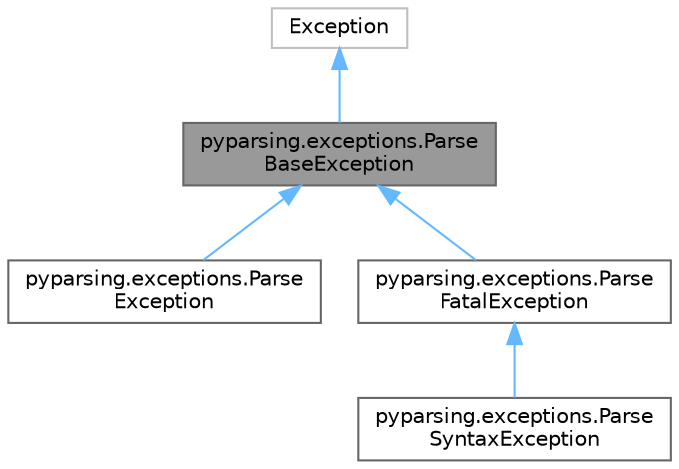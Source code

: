 digraph "pyparsing.exceptions.ParseBaseException"
{
 // LATEX_PDF_SIZE
  bgcolor="transparent";
  edge [fontname=Helvetica,fontsize=10,labelfontname=Helvetica,labelfontsize=10];
  node [fontname=Helvetica,fontsize=10,shape=box,height=0.2,width=0.4];
  Node1 [id="Node000001",label="pyparsing.exceptions.Parse\lBaseException",height=0.2,width=0.4,color="gray40", fillcolor="grey60", style="filled", fontcolor="black",tooltip=" "];
  Node2 -> Node1 [id="edge1_Node000001_Node000002",dir="back",color="steelblue1",style="solid",tooltip=" "];
  Node2 [id="Node000002",label="Exception",height=0.2,width=0.4,color="grey75", fillcolor="white", style="filled",URL="$d4/d67/classException.html",tooltip=" "];
  Node1 -> Node3 [id="edge2_Node000001_Node000003",dir="back",color="steelblue1",style="solid",tooltip=" "];
  Node3 [id="Node000003",label="pyparsing.exceptions.Parse\lException",height=0.2,width=0.4,color="gray40", fillcolor="white", style="filled",URL="$d6/ded/classpyparsing_1_1exceptions_1_1ParseException.html",tooltip=" "];
  Node1 -> Node4 [id="edge3_Node000001_Node000004",dir="back",color="steelblue1",style="solid",tooltip=" "];
  Node4 [id="Node000004",label="pyparsing.exceptions.Parse\lFatalException",height=0.2,width=0.4,color="gray40", fillcolor="white", style="filled",URL="$d3/d35/classpyparsing_1_1exceptions_1_1ParseFatalException.html",tooltip=" "];
  Node4 -> Node5 [id="edge4_Node000004_Node000005",dir="back",color="steelblue1",style="solid",tooltip=" "];
  Node5 [id="Node000005",label="pyparsing.exceptions.Parse\lSyntaxException",height=0.2,width=0.4,color="gray40", fillcolor="white", style="filled",URL="$db/d1a/classpyparsing_1_1exceptions_1_1ParseSyntaxException.html",tooltip=" "];
}
